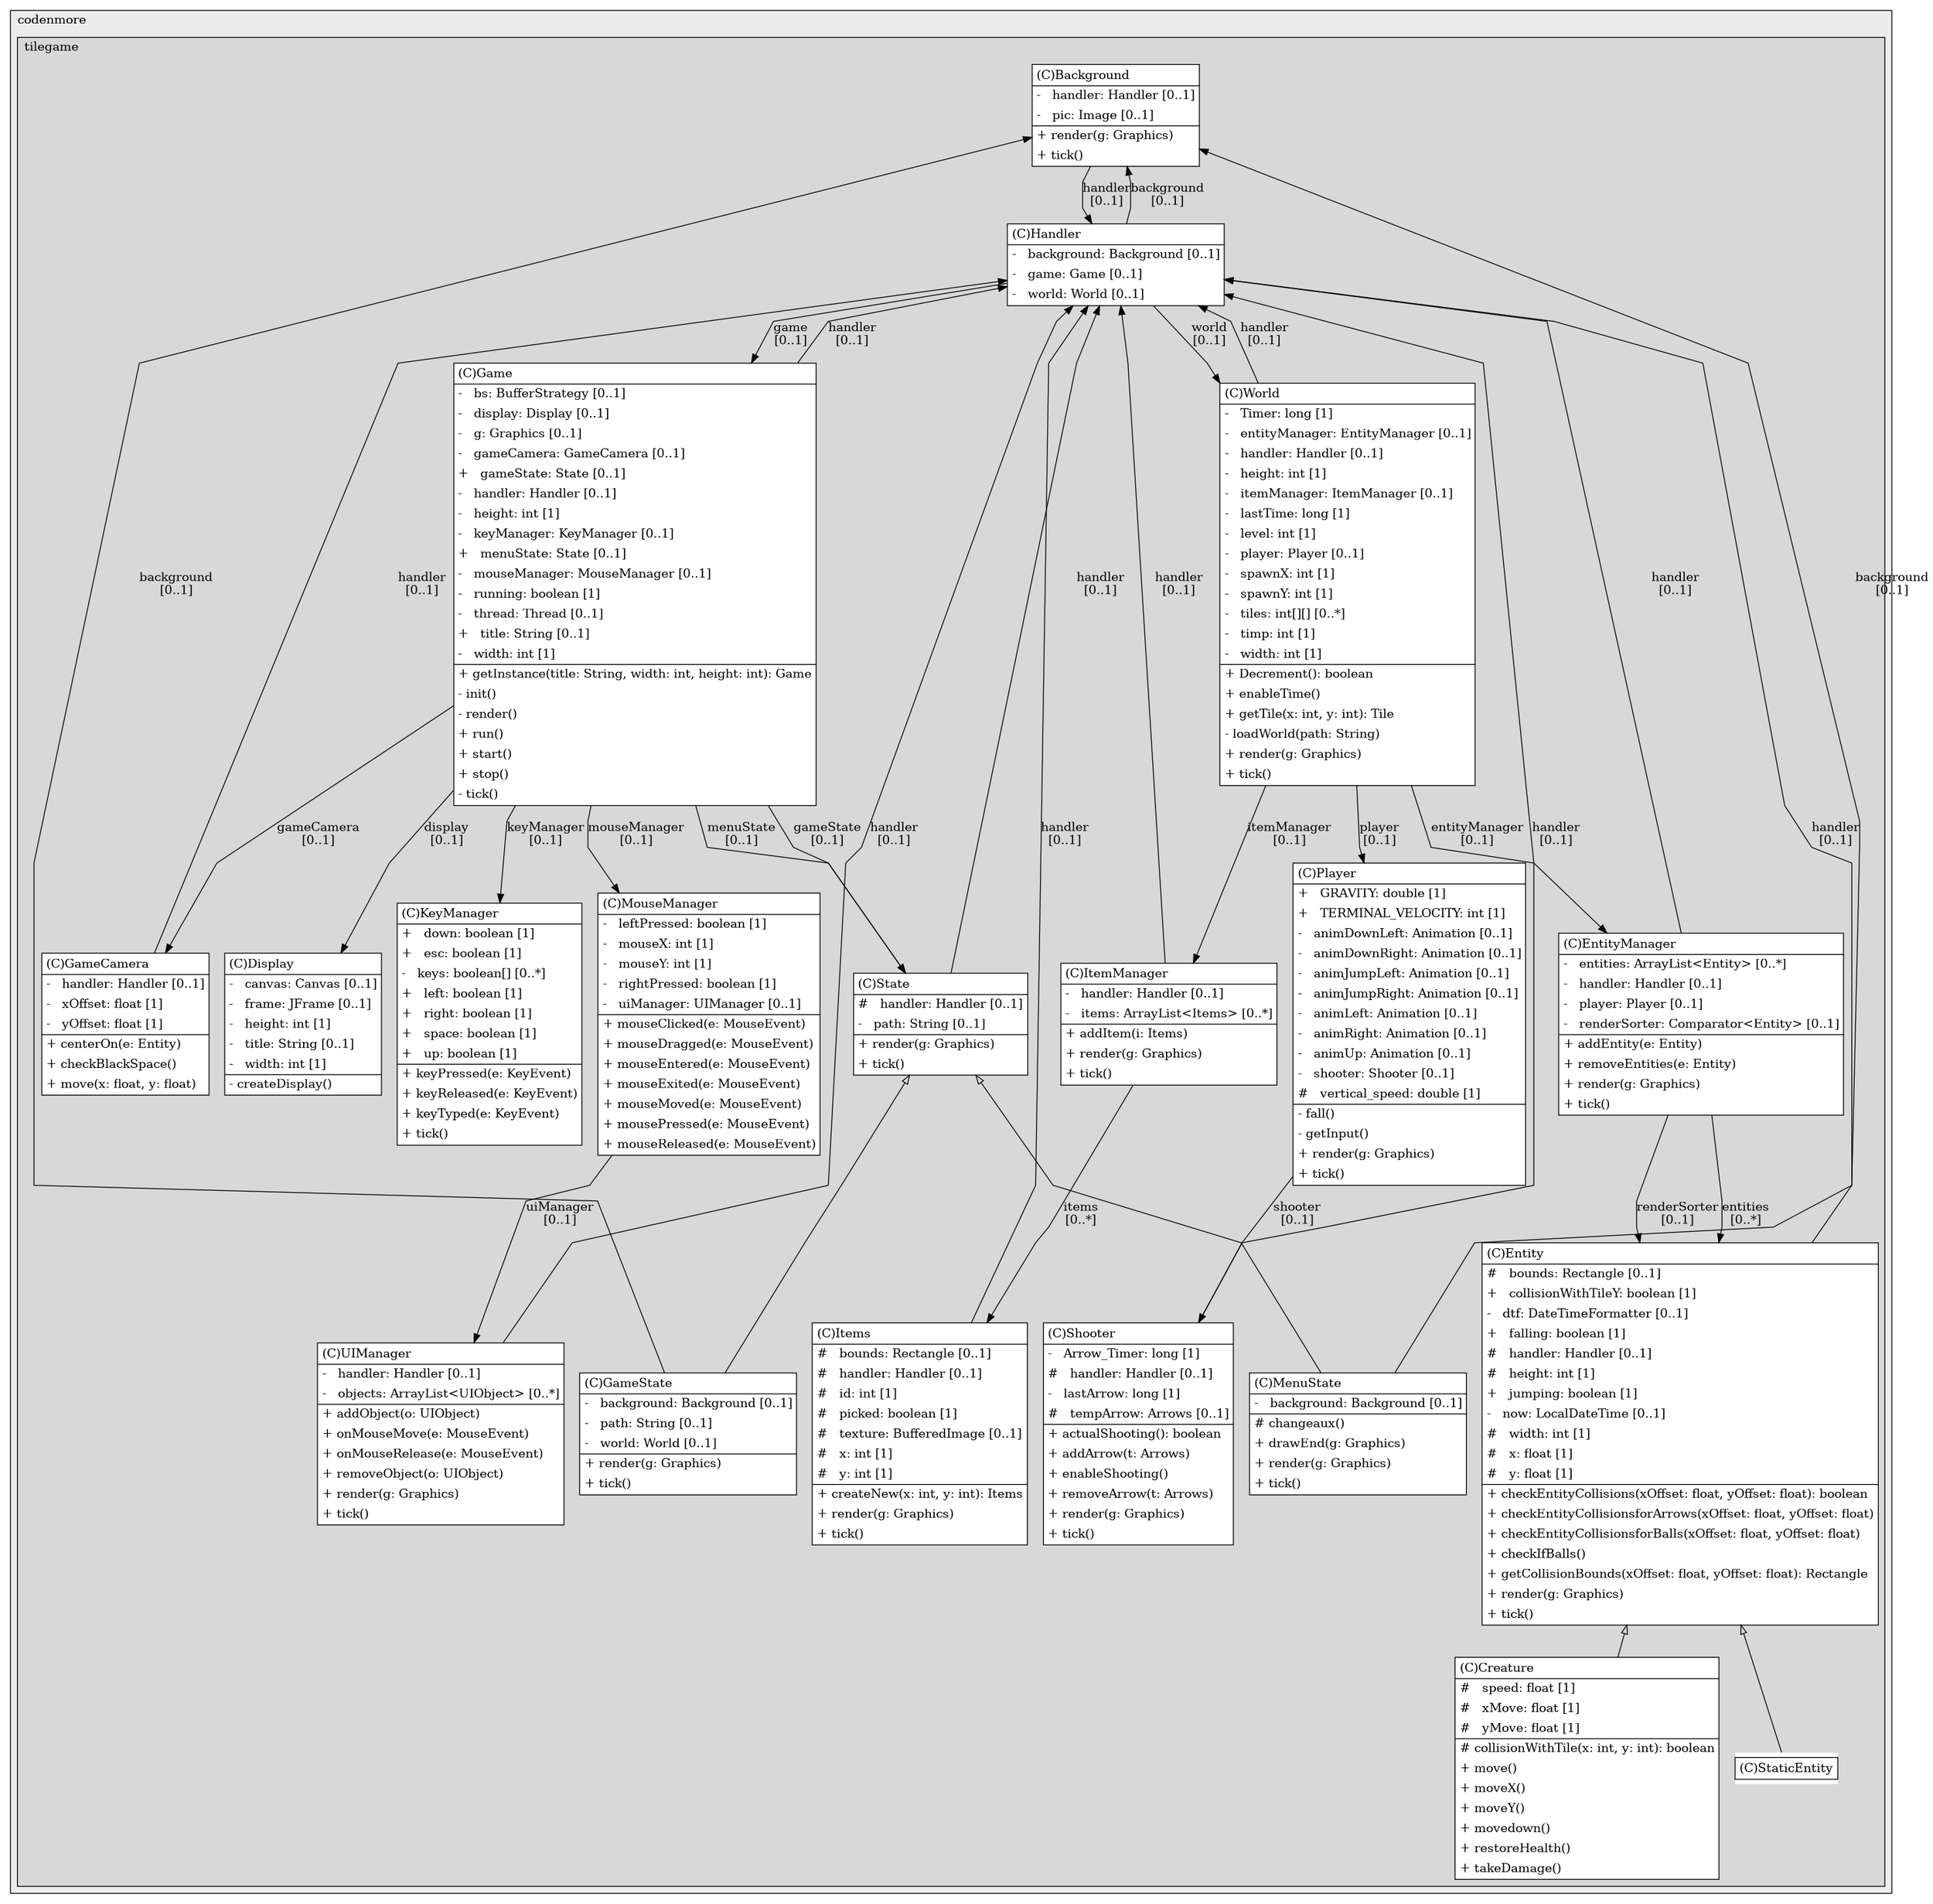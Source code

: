 @startuml

/' diagram meta data start
config=StructureConfiguration;
{
  "projectClassification": {
    "searchMode": "OpenProject", // OpenProject, AllProjects
    "includedProjects": "",
    "pathEndKeywords": "*.impl",
    "isClientPath": "",
    "isClientName": "",
    "isTestPath": "",
    "isTestName": "",
    "isMappingPath": "",
    "isMappingName": "",
    "isDataAccessPath": "",
    "isDataAccessName": "",
    "isDataStructurePath": "",
    "isDataStructureName": "",
    "isInterfaceStructuresPath": "",
    "isInterfaceStructuresName": "",
    "isEntryPointPath": "",
    "isEntryPointName": ""
  },
  "graphRestriction": {
    "classPackageExcludeFilter": "",
    "classPackageIncludeFilter": "",
    "classNameExcludeFilter": "",
    "classNameIncludeFilter": "",
    "methodNameExcludeFilter": "",
    "methodNameIncludeFilter": "",
    "removeByInheritance": "", // inheritance/annotation based filtering is done in a second step
    "removeByAnnotation": "",
    "removeByClassPackage": "", // cleanup the graph after inheritance/annotation based filtering is done
    "removeByClassName": "",
    "cutMappings": true,
    "cutEnum": true,
    "cutTests": true,
    "cutClient": true,
    "cutDataAccess": true,
    "cutInterfaceStructures": true,
    "cutDataStructures": true,
    "cutGetterAndSetter": true,
    "cutConstructors": true
  },
  "graphTraversal": {
    "forwardDepth": 3,
    "backwardDepth": 3,
    "classPackageExcludeFilter": "",
    "classPackageIncludeFilter": "",
    "classNameExcludeFilter": "",
    "classNameIncludeFilter": "",
    "methodNameExcludeFilter": "",
    "methodNameIncludeFilter": "",
    "hideMappings": false,
    "hideDataStructures": false,
    "hidePrivateMethods": false,
    "hideInterfaceCalls": false, // indirection: implementation -> interface (is hidden) -> implementation
    "onlyShowApplicationEntryPoints": false // root node is included
  },
  "details": {
    "aggregation": "GroupByClass", // ByClass, GroupByClass, None
    "showClassGenericTypes": true,
    "showMethods": true,
    "showMethodParameterNames": true,
    "showMethodParameterTypes": true,
    "showMethodReturnType": true,
    "showPackageLevels": 2,
    "showDetailedClassStructure": true
  },
  "rootClass": "dev.codenmore.tilegame.Game"
}
diagram meta data end '/



digraph g {
    rankdir="TB"
    splines=polyline
    

'nodes 
subgraph cluster_1113369866 { 
   	label=codenmore
	labeljust=l
	fillcolor="#ececec"
	style=filled
   
   subgraph cluster_1431907224 { 
   	label=tilegame
	labeljust=l
	fillcolor="#d8d8d8"
	style=filled
   
   Background533080747[
	label=<<TABLE BORDER="1" CELLBORDER="0" CELLPADDING="4" CELLSPACING="0">
<TR><TD ALIGN="LEFT" >(C)Background</TD></TR>
<HR/>
<TR><TD ALIGN="LEFT" >-   handler: Handler [0..1]</TD></TR>
<TR><TD ALIGN="LEFT" >-   pic: Image [0..1]</TD></TR>
<HR/>
<TR><TD ALIGN="LEFT" >+ render(g: Graphics)</TD></TR>
<TR><TD ALIGN="LEFT" >+ tick()</TD></TR>
</TABLE>>
	style=filled
	margin=0
	shape=plaintext
	fillcolor="#FFFFFF"
];

Creature1054307936[
	label=<<TABLE BORDER="1" CELLBORDER="0" CELLPADDING="4" CELLSPACING="0">
<TR><TD ALIGN="LEFT" >(C)Creature</TD></TR>
<HR/>
<TR><TD ALIGN="LEFT" >#   speed: float [1]</TD></TR>
<TR><TD ALIGN="LEFT" >#   xMove: float [1]</TD></TR>
<TR><TD ALIGN="LEFT" >#   yMove: float [1]</TD></TR>
<HR/>
<TR><TD ALIGN="LEFT" ># collisionWithTile(x: int, y: int): boolean</TD></TR>
<TR><TD ALIGN="LEFT" >+ move()</TD></TR>
<TR><TD ALIGN="LEFT" >+ moveX()</TD></TR>
<TR><TD ALIGN="LEFT" >+ moveY()</TD></TR>
<TR><TD ALIGN="LEFT" >+ movedown()</TD></TR>
<TR><TD ALIGN="LEFT" >+ restoreHealth()</TD></TR>
<TR><TD ALIGN="LEFT" >+ takeDamage()</TD></TR>
</TABLE>>
	style=filled
	margin=0
	shape=plaintext
	fillcolor="#FFFFFF"
];

Display1587402213[
	label=<<TABLE BORDER="1" CELLBORDER="0" CELLPADDING="4" CELLSPACING="0">
<TR><TD ALIGN="LEFT" >(C)Display</TD></TR>
<HR/>
<TR><TD ALIGN="LEFT" >-   canvas: Canvas [0..1]</TD></TR>
<TR><TD ALIGN="LEFT" >-   frame: JFrame [0..1]</TD></TR>
<TR><TD ALIGN="LEFT" >-   height: int [1]</TD></TR>
<TR><TD ALIGN="LEFT" >-   title: String [0..1]</TD></TR>
<TR><TD ALIGN="LEFT" >-   width: int [1]</TD></TR>
<HR/>
<TR><TD ALIGN="LEFT" >- createDisplay()</TD></TR>
</TABLE>>
	style=filled
	margin=0
	shape=plaintext
	fillcolor="#FFFFFF"
];

Entity1054307936[
	label=<<TABLE BORDER="1" CELLBORDER="0" CELLPADDING="4" CELLSPACING="0">
<TR><TD ALIGN="LEFT" >(C)Entity</TD></TR>
<HR/>
<TR><TD ALIGN="LEFT" >#   bounds: Rectangle [0..1]</TD></TR>
<TR><TD ALIGN="LEFT" >+   collisionWithTileY: boolean [1]</TD></TR>
<TR><TD ALIGN="LEFT" >-   dtf: DateTimeFormatter [0..1]</TD></TR>
<TR><TD ALIGN="LEFT" >+   falling: boolean [1]</TD></TR>
<TR><TD ALIGN="LEFT" >#   handler: Handler [0..1]</TD></TR>
<TR><TD ALIGN="LEFT" >#   height: int [1]</TD></TR>
<TR><TD ALIGN="LEFT" >+   jumping: boolean [1]</TD></TR>
<TR><TD ALIGN="LEFT" >-   now: LocalDateTime [0..1]</TD></TR>
<TR><TD ALIGN="LEFT" >#   width: int [1]</TD></TR>
<TR><TD ALIGN="LEFT" >#   x: float [1]</TD></TR>
<TR><TD ALIGN="LEFT" >#   y: float [1]</TD></TR>
<HR/>
<TR><TD ALIGN="LEFT" >+ checkEntityCollisions(xOffset: float, yOffset: float): boolean</TD></TR>
<TR><TD ALIGN="LEFT" >+ checkEntityCollisionsforArrows(xOffset: float, yOffset: float)</TD></TR>
<TR><TD ALIGN="LEFT" >+ checkEntityCollisionsforBalls(xOffset: float, yOffset: float)</TD></TR>
<TR><TD ALIGN="LEFT" >+ checkIfBalls()</TD></TR>
<TR><TD ALIGN="LEFT" >+ getCollisionBounds(xOffset: float, yOffset: float): Rectangle</TD></TR>
<TR><TD ALIGN="LEFT" >+ render(g: Graphics)</TD></TR>
<TR><TD ALIGN="LEFT" >+ tick()</TD></TR>
</TABLE>>
	style=filled
	margin=0
	shape=plaintext
	fillcolor="#FFFFFF"
];

EntityManager1054307936[
	label=<<TABLE BORDER="1" CELLBORDER="0" CELLPADDING="4" CELLSPACING="0">
<TR><TD ALIGN="LEFT" >(C)EntityManager</TD></TR>
<HR/>
<TR><TD ALIGN="LEFT" >-   entities: ArrayList&lt;Entity&gt; [0..*]</TD></TR>
<TR><TD ALIGN="LEFT" >-   handler: Handler [0..1]</TD></TR>
<TR><TD ALIGN="LEFT" >-   player: Player [0..1]</TD></TR>
<TR><TD ALIGN="LEFT" >-   renderSorter: Comparator&lt;Entity&gt; [0..1]</TD></TR>
<HR/>
<TR><TD ALIGN="LEFT" >+ addEntity(e: Entity)</TD></TR>
<TR><TD ALIGN="LEFT" >+ removeEntities(e: Entity)</TD></TR>
<TR><TD ALIGN="LEFT" >+ render(g: Graphics)</TD></TR>
<TR><TD ALIGN="LEFT" >+ tick()</TD></TR>
</TABLE>>
	style=filled
	margin=0
	shape=plaintext
	fillcolor="#FFFFFF"
];

Game1826271727[
	label=<<TABLE BORDER="1" CELLBORDER="0" CELLPADDING="4" CELLSPACING="0">
<TR><TD ALIGN="LEFT" >(C)Game</TD></TR>
<HR/>
<TR><TD ALIGN="LEFT" >-   bs: BufferStrategy [0..1]</TD></TR>
<TR><TD ALIGN="LEFT" >-   display: Display [0..1]</TD></TR>
<TR><TD ALIGN="LEFT" >-   g: Graphics [0..1]</TD></TR>
<TR><TD ALIGN="LEFT" >-   gameCamera: GameCamera [0..1]</TD></TR>
<TR><TD ALIGN="LEFT" >+   gameState: State [0..1]</TD></TR>
<TR><TD ALIGN="LEFT" >-   handler: Handler [0..1]</TD></TR>
<TR><TD ALIGN="LEFT" >-   height: int [1]</TD></TR>
<TR><TD ALIGN="LEFT" >-   keyManager: KeyManager [0..1]</TD></TR>
<TR><TD ALIGN="LEFT" >+   menuState: State [0..1]</TD></TR>
<TR><TD ALIGN="LEFT" >-   mouseManager: MouseManager [0..1]</TD></TR>
<TR><TD ALIGN="LEFT" >-   running: boolean [1]</TD></TR>
<TR><TD ALIGN="LEFT" >-   thread: Thread [0..1]</TD></TR>
<TR><TD ALIGN="LEFT" >+   title: String [0..1]</TD></TR>
<TR><TD ALIGN="LEFT" >-   width: int [1]</TD></TR>
<HR/>
<TR><TD ALIGN="LEFT" >+ getInstance(title: String, width: int, height: int): Game</TD></TR>
<TR><TD ALIGN="LEFT" >- init()</TD></TR>
<TR><TD ALIGN="LEFT" >- render()</TD></TR>
<TR><TD ALIGN="LEFT" >+ run()</TD></TR>
<TR><TD ALIGN="LEFT" >+ start()</TD></TR>
<TR><TD ALIGN="LEFT" >+ stop()</TD></TR>
<TR><TD ALIGN="LEFT" >- tick()</TD></TR>
</TABLE>>
	style=filled
	margin=0
	shape=plaintext
	fillcolor="#FFFFFF"
];

GameCamera992717284[
	label=<<TABLE BORDER="1" CELLBORDER="0" CELLPADDING="4" CELLSPACING="0">
<TR><TD ALIGN="LEFT" >(C)GameCamera</TD></TR>
<HR/>
<TR><TD ALIGN="LEFT" >-   handler: Handler [0..1]</TD></TR>
<TR><TD ALIGN="LEFT" >-   xOffset: float [1]</TD></TR>
<TR><TD ALIGN="LEFT" >-   yOffset: float [1]</TD></TR>
<HR/>
<TR><TD ALIGN="LEFT" >+ centerOn(e: Entity)</TD></TR>
<TR><TD ALIGN="LEFT" >+ checkBlackSpace()</TD></TR>
<TR><TD ALIGN="LEFT" >+ move(x: float, y: float)</TD></TR>
</TABLE>>
	style=filled
	margin=0
	shape=plaintext
	fillcolor="#FFFFFF"
];

GameState507089292[
	label=<<TABLE BORDER="1" CELLBORDER="0" CELLPADDING="4" CELLSPACING="0">
<TR><TD ALIGN="LEFT" >(C)GameState</TD></TR>
<HR/>
<TR><TD ALIGN="LEFT" >-   background: Background [0..1]</TD></TR>
<TR><TD ALIGN="LEFT" >-   path: String [0..1]</TD></TR>
<TR><TD ALIGN="LEFT" >-   world: World [0..1]</TD></TR>
<HR/>
<TR><TD ALIGN="LEFT" >+ render(g: Graphics)</TD></TR>
<TR><TD ALIGN="LEFT" >+ tick()</TD></TR>
</TABLE>>
	style=filled
	margin=0
	shape=plaintext
	fillcolor="#FFFFFF"
];

Handler1826271727[
	label=<<TABLE BORDER="1" CELLBORDER="0" CELLPADDING="4" CELLSPACING="0">
<TR><TD ALIGN="LEFT" >(C)Handler</TD></TR>
<HR/>
<TR><TD ALIGN="LEFT" >-   background: Background [0..1]</TD></TR>
<TR><TD ALIGN="LEFT" >-   game: Game [0..1]</TD></TR>
<TR><TD ALIGN="LEFT" >-   world: World [0..1]</TD></TR>
</TABLE>>
	style=filled
	margin=0
	shape=plaintext
	fillcolor="#FFFFFF"
];

ItemManager710345488[
	label=<<TABLE BORDER="1" CELLBORDER="0" CELLPADDING="4" CELLSPACING="0">
<TR><TD ALIGN="LEFT" >(C)ItemManager</TD></TR>
<HR/>
<TR><TD ALIGN="LEFT" >-   handler: Handler [0..1]</TD></TR>
<TR><TD ALIGN="LEFT" >-   items: ArrayList&lt;Items&gt; [0..*]</TD></TR>
<HR/>
<TR><TD ALIGN="LEFT" >+ addItem(i: Items)</TD></TR>
<TR><TD ALIGN="LEFT" >+ render(g: Graphics)</TD></TR>
<TR><TD ALIGN="LEFT" >+ tick()</TD></TR>
</TABLE>>
	style=filled
	margin=0
	shape=plaintext
	fillcolor="#FFFFFF"
];

Items710345488[
	label=<<TABLE BORDER="1" CELLBORDER="0" CELLPADDING="4" CELLSPACING="0">
<TR><TD ALIGN="LEFT" >(C)Items</TD></TR>
<HR/>
<TR><TD ALIGN="LEFT" >#   bounds: Rectangle [0..1]</TD></TR>
<TR><TD ALIGN="LEFT" >#   handler: Handler [0..1]</TD></TR>
<TR><TD ALIGN="LEFT" >#   id: int [1]</TD></TR>
<TR><TD ALIGN="LEFT" >#   picked: boolean [1]</TD></TR>
<TR><TD ALIGN="LEFT" >#   texture: BufferedImage [0..1]</TD></TR>
<TR><TD ALIGN="LEFT" >#   x: int [1]</TD></TR>
<TR><TD ALIGN="LEFT" >#   y: int [1]</TD></TR>
<HR/>
<TR><TD ALIGN="LEFT" >+ createNew(x: int, y: int): Items</TD></TR>
<TR><TD ALIGN="LEFT" >+ render(g: Graphics)</TD></TR>
<TR><TD ALIGN="LEFT" >+ tick()</TD></TR>
</TABLE>>
	style=filled
	margin=0
	shape=plaintext
	fillcolor="#FFFFFF"
];

KeyManager516488787[
	label=<<TABLE BORDER="1" CELLBORDER="0" CELLPADDING="4" CELLSPACING="0">
<TR><TD ALIGN="LEFT" >(C)KeyManager</TD></TR>
<HR/>
<TR><TD ALIGN="LEFT" >+   down: boolean [1]</TD></TR>
<TR><TD ALIGN="LEFT" >+   esc: boolean [1]</TD></TR>
<TR><TD ALIGN="LEFT" >-   keys: boolean[] [0..*]</TD></TR>
<TR><TD ALIGN="LEFT" >+   left: boolean [1]</TD></TR>
<TR><TD ALIGN="LEFT" >+   right: boolean [1]</TD></TR>
<TR><TD ALIGN="LEFT" >+   space: boolean [1]</TD></TR>
<TR><TD ALIGN="LEFT" >+   up: boolean [1]</TD></TR>
<HR/>
<TR><TD ALIGN="LEFT" >+ keyPressed(e: KeyEvent)</TD></TR>
<TR><TD ALIGN="LEFT" >+ keyReleased(e: KeyEvent)</TD></TR>
<TR><TD ALIGN="LEFT" >+ keyTyped(e: KeyEvent)</TD></TR>
<TR><TD ALIGN="LEFT" >+ tick()</TD></TR>
</TABLE>>
	style=filled
	margin=0
	shape=plaintext
	fillcolor="#FFFFFF"
];

MenuState507089292[
	label=<<TABLE BORDER="1" CELLBORDER="0" CELLPADDING="4" CELLSPACING="0">
<TR><TD ALIGN="LEFT" >(C)MenuState</TD></TR>
<HR/>
<TR><TD ALIGN="LEFT" >-   background: Background [0..1]</TD></TR>
<HR/>
<TR><TD ALIGN="LEFT" ># changeaux()</TD></TR>
<TR><TD ALIGN="LEFT" >+ drawEnd(g: Graphics)</TD></TR>
<TR><TD ALIGN="LEFT" >+ render(g: Graphics)</TD></TR>
<TR><TD ALIGN="LEFT" >+ tick()</TD></TR>
</TABLE>>
	style=filled
	margin=0
	shape=plaintext
	fillcolor="#FFFFFF"
];

MouseManager516488787[
	label=<<TABLE BORDER="1" CELLBORDER="0" CELLPADDING="4" CELLSPACING="0">
<TR><TD ALIGN="LEFT" >(C)MouseManager</TD></TR>
<HR/>
<TR><TD ALIGN="LEFT" >-   leftPressed: boolean [1]</TD></TR>
<TR><TD ALIGN="LEFT" >-   mouseX: int [1]</TD></TR>
<TR><TD ALIGN="LEFT" >-   mouseY: int [1]</TD></TR>
<TR><TD ALIGN="LEFT" >-   rightPressed: boolean [1]</TD></TR>
<TR><TD ALIGN="LEFT" >-   uiManager: UIManager [0..1]</TD></TR>
<HR/>
<TR><TD ALIGN="LEFT" >+ mouseClicked(e: MouseEvent)</TD></TR>
<TR><TD ALIGN="LEFT" >+ mouseDragged(e: MouseEvent)</TD></TR>
<TR><TD ALIGN="LEFT" >+ mouseEntered(e: MouseEvent)</TD></TR>
<TR><TD ALIGN="LEFT" >+ mouseExited(e: MouseEvent)</TD></TR>
<TR><TD ALIGN="LEFT" >+ mouseMoved(e: MouseEvent)</TD></TR>
<TR><TD ALIGN="LEFT" >+ mousePressed(e: MouseEvent)</TD></TR>
<TR><TD ALIGN="LEFT" >+ mouseReleased(e: MouseEvent)</TD></TR>
</TABLE>>
	style=filled
	margin=0
	shape=plaintext
	fillcolor="#FFFFFF"
];

Player1054307936[
	label=<<TABLE BORDER="1" CELLBORDER="0" CELLPADDING="4" CELLSPACING="0">
<TR><TD ALIGN="LEFT" >(C)Player</TD></TR>
<HR/>
<TR><TD ALIGN="LEFT" >+   GRAVITY: double [1]</TD></TR>
<TR><TD ALIGN="LEFT" >+   TERMINAL_VELOCITY: int [1]</TD></TR>
<TR><TD ALIGN="LEFT" >-   animDownLeft: Animation [0..1]</TD></TR>
<TR><TD ALIGN="LEFT" >-   animDownRight: Animation [0..1]</TD></TR>
<TR><TD ALIGN="LEFT" >-   animJumpLeft: Animation [0..1]</TD></TR>
<TR><TD ALIGN="LEFT" >-   animJumpRight: Animation [0..1]</TD></TR>
<TR><TD ALIGN="LEFT" >-   animLeft: Animation [0..1]</TD></TR>
<TR><TD ALIGN="LEFT" >-   animRight: Animation [0..1]</TD></TR>
<TR><TD ALIGN="LEFT" >-   animUp: Animation [0..1]</TD></TR>
<TR><TD ALIGN="LEFT" >-   shooter: Shooter [0..1]</TD></TR>
<TR><TD ALIGN="LEFT" >#   vertical_speed: double [1]</TD></TR>
<HR/>
<TR><TD ALIGN="LEFT" >- fall()</TD></TR>
<TR><TD ALIGN="LEFT" >- getInput()</TD></TR>
<TR><TD ALIGN="LEFT" >+ render(g: Graphics)</TD></TR>
<TR><TD ALIGN="LEFT" >+ tick()</TD></TR>
</TABLE>>
	style=filled
	margin=0
	shape=plaintext
	fillcolor="#FFFFFF"
];

Shooter1399125696[
	label=<<TABLE BORDER="1" CELLBORDER="0" CELLPADDING="4" CELLSPACING="0">
<TR><TD ALIGN="LEFT" >(C)Shooter</TD></TR>
<HR/>
<TR><TD ALIGN="LEFT" >-   Arrow_Timer: long [1]</TD></TR>
<TR><TD ALIGN="LEFT" >#   handler: Handler [0..1]</TD></TR>
<TR><TD ALIGN="LEFT" >-   lastArrow: long [1]</TD></TR>
<TR><TD ALIGN="LEFT" >#   tempArrow: Arrows [0..1]</TD></TR>
<HR/>
<TR><TD ALIGN="LEFT" >+ actualShooting(): boolean</TD></TR>
<TR><TD ALIGN="LEFT" >+ addArrow(t: Arrows)</TD></TR>
<TR><TD ALIGN="LEFT" >+ enableShooting()</TD></TR>
<TR><TD ALIGN="LEFT" >+ removeArrow(t: Arrows)</TD></TR>
<TR><TD ALIGN="LEFT" >+ render(g: Graphics)</TD></TR>
<TR><TD ALIGN="LEFT" >+ tick()</TD></TR>
</TABLE>>
	style=filled
	margin=0
	shape=plaintext
	fillcolor="#FFFFFF"
];

State507089292[
	label=<<TABLE BORDER="1" CELLBORDER="0" CELLPADDING="4" CELLSPACING="0">
<TR><TD ALIGN="LEFT" >(C)State</TD></TR>
<HR/>
<TR><TD ALIGN="LEFT" >#   handler: Handler [0..1]</TD></TR>
<TR><TD ALIGN="LEFT" >-   path: String [0..1]</TD></TR>
<HR/>
<TR><TD ALIGN="LEFT" >+ render(g: Graphics)</TD></TR>
<TR><TD ALIGN="LEFT" >+ tick()</TD></TR>
</TABLE>>
	style=filled
	margin=0
	shape=plaintext
	fillcolor="#FFFFFF"
];

StaticEntity2047214116[
	label=<<TABLE BORDER="1" CELLBORDER="0" CELLPADDING="4" CELLSPACING="0">
<TR><TD ALIGN="LEFT" >(C)StaticEntity</TD></TR>
</TABLE>>
	style=filled
	margin=0
	shape=plaintext
	fillcolor="#FFFFFF"
];

UIManager2110232687[
	label=<<TABLE BORDER="1" CELLBORDER="0" CELLPADDING="4" CELLSPACING="0">
<TR><TD ALIGN="LEFT" >(C)UIManager</TD></TR>
<HR/>
<TR><TD ALIGN="LEFT" >-   handler: Handler [0..1]</TD></TR>
<TR><TD ALIGN="LEFT" >-   objects: ArrayList&lt;UIObject&gt; [0..*]</TD></TR>
<HR/>
<TR><TD ALIGN="LEFT" >+ addObject(o: UIObject)</TD></TR>
<TR><TD ALIGN="LEFT" >+ onMouseMove(e: MouseEvent)</TD></TR>
<TR><TD ALIGN="LEFT" >+ onMouseRelease(e: MouseEvent)</TD></TR>
<TR><TD ALIGN="LEFT" >+ removeObject(o: UIObject)</TD></TR>
<TR><TD ALIGN="LEFT" >+ render(g: Graphics)</TD></TR>
<TR><TD ALIGN="LEFT" >+ tick()</TD></TR>
</TABLE>>
	style=filled
	margin=0
	shape=plaintext
	fillcolor="#FFFFFF"
];

World533080747[
	label=<<TABLE BORDER="1" CELLBORDER="0" CELLPADDING="4" CELLSPACING="0">
<TR><TD ALIGN="LEFT" >(C)World</TD></TR>
<HR/>
<TR><TD ALIGN="LEFT" >-   Timer: long [1]</TD></TR>
<TR><TD ALIGN="LEFT" >-   entityManager: EntityManager [0..1]</TD></TR>
<TR><TD ALIGN="LEFT" >-   handler: Handler [0..1]</TD></TR>
<TR><TD ALIGN="LEFT" >-   height: int [1]</TD></TR>
<TR><TD ALIGN="LEFT" >-   itemManager: ItemManager [0..1]</TD></TR>
<TR><TD ALIGN="LEFT" >-   lastTime: long [1]</TD></TR>
<TR><TD ALIGN="LEFT" >-   level: int [1]</TD></TR>
<TR><TD ALIGN="LEFT" >-   player: Player [0..1]</TD></TR>
<TR><TD ALIGN="LEFT" >-   spawnX: int [1]</TD></TR>
<TR><TD ALIGN="LEFT" >-   spawnY: int [1]</TD></TR>
<TR><TD ALIGN="LEFT" >-   tiles: int[][] [0..*]</TD></TR>
<TR><TD ALIGN="LEFT" >-   timp: int [1]</TD></TR>
<TR><TD ALIGN="LEFT" >-   width: int [1]</TD></TR>
<HR/>
<TR><TD ALIGN="LEFT" >+ Decrement(): boolean</TD></TR>
<TR><TD ALIGN="LEFT" >+ enableTime()</TD></TR>
<TR><TD ALIGN="LEFT" >+ getTile(x: int, y: int): Tile</TD></TR>
<TR><TD ALIGN="LEFT" >- loadWorld(path: String)</TD></TR>
<TR><TD ALIGN="LEFT" >+ render(g: Graphics)</TD></TR>
<TR><TD ALIGN="LEFT" >+ tick()</TD></TR>
</TABLE>>
	style=filled
	margin=0
	shape=plaintext
	fillcolor="#FFFFFF"
];
} 
} 

'edges    
Background533080747 -> Handler1826271727[label="handler
[0..1]"];
Entity1054307936 -> Creature1054307936[arrowhead=none, arrowtail=empty, dir=both];
Entity1054307936 -> Handler1826271727[label="handler
[0..1]"];
Entity1054307936 -> StaticEntity2047214116[arrowhead=none, arrowtail=empty, dir=both];
EntityManager1054307936 -> Entity1054307936[label="entities
[0..*]"];
EntityManager1054307936 -> Entity1054307936[label="renderSorter
[0..1]"];
EntityManager1054307936 -> Handler1826271727[label="handler
[0..1]"];
Game1826271727 -> Display1587402213[label="display
[0..1]"];
Game1826271727 -> GameCamera992717284[label="gameCamera
[0..1]"];
Game1826271727 -> Handler1826271727[label="handler
[0..1]"];
Game1826271727 -> KeyManager516488787[label="keyManager
[0..1]"];
Game1826271727 -> MouseManager516488787[label="mouseManager
[0..1]"];
Game1826271727 -> State507089292[label="gameState
[0..1]"];
Game1826271727 -> State507089292[label="menuState
[0..1]"];
GameCamera992717284 -> Handler1826271727[label="handler
[0..1]"];
GameState507089292 -> Background533080747[label="background
[0..1]"];
Handler1826271727 -> Background533080747[label="background
[0..1]"];
Handler1826271727 -> Game1826271727[label="game
[0..1]"];
Handler1826271727 -> World533080747[label="world
[0..1]"];
ItemManager710345488 -> Handler1826271727[label="handler
[0..1]"];
ItemManager710345488 -> Items710345488[label="items
[0..*]"];
Items710345488 -> Handler1826271727[label="handler
[0..1]"];
MenuState507089292 -> Background533080747[label="background
[0..1]"];
MouseManager516488787 -> UIManager2110232687[label="uiManager
[0..1]"];
Player1054307936 -> Shooter1399125696[label="shooter
[0..1]"];
Shooter1399125696 -> Handler1826271727[label="handler
[0..1]"];
State507089292 -> GameState507089292[arrowhead=none, arrowtail=empty, dir=both];
State507089292 -> Handler1826271727[label="handler
[0..1]"];
State507089292 -> MenuState507089292[arrowhead=none, arrowtail=empty, dir=both];
UIManager2110232687 -> Handler1826271727[label="handler
[0..1]"];
World533080747 -> EntityManager1054307936[label="entityManager
[0..1]"];
World533080747 -> Handler1826271727[label="handler
[0..1]"];
World533080747 -> ItemManager710345488[label="itemManager
[0..1]"];
World533080747 -> Player1054307936[label="player
[0..1]"];
    
}
@enduml
